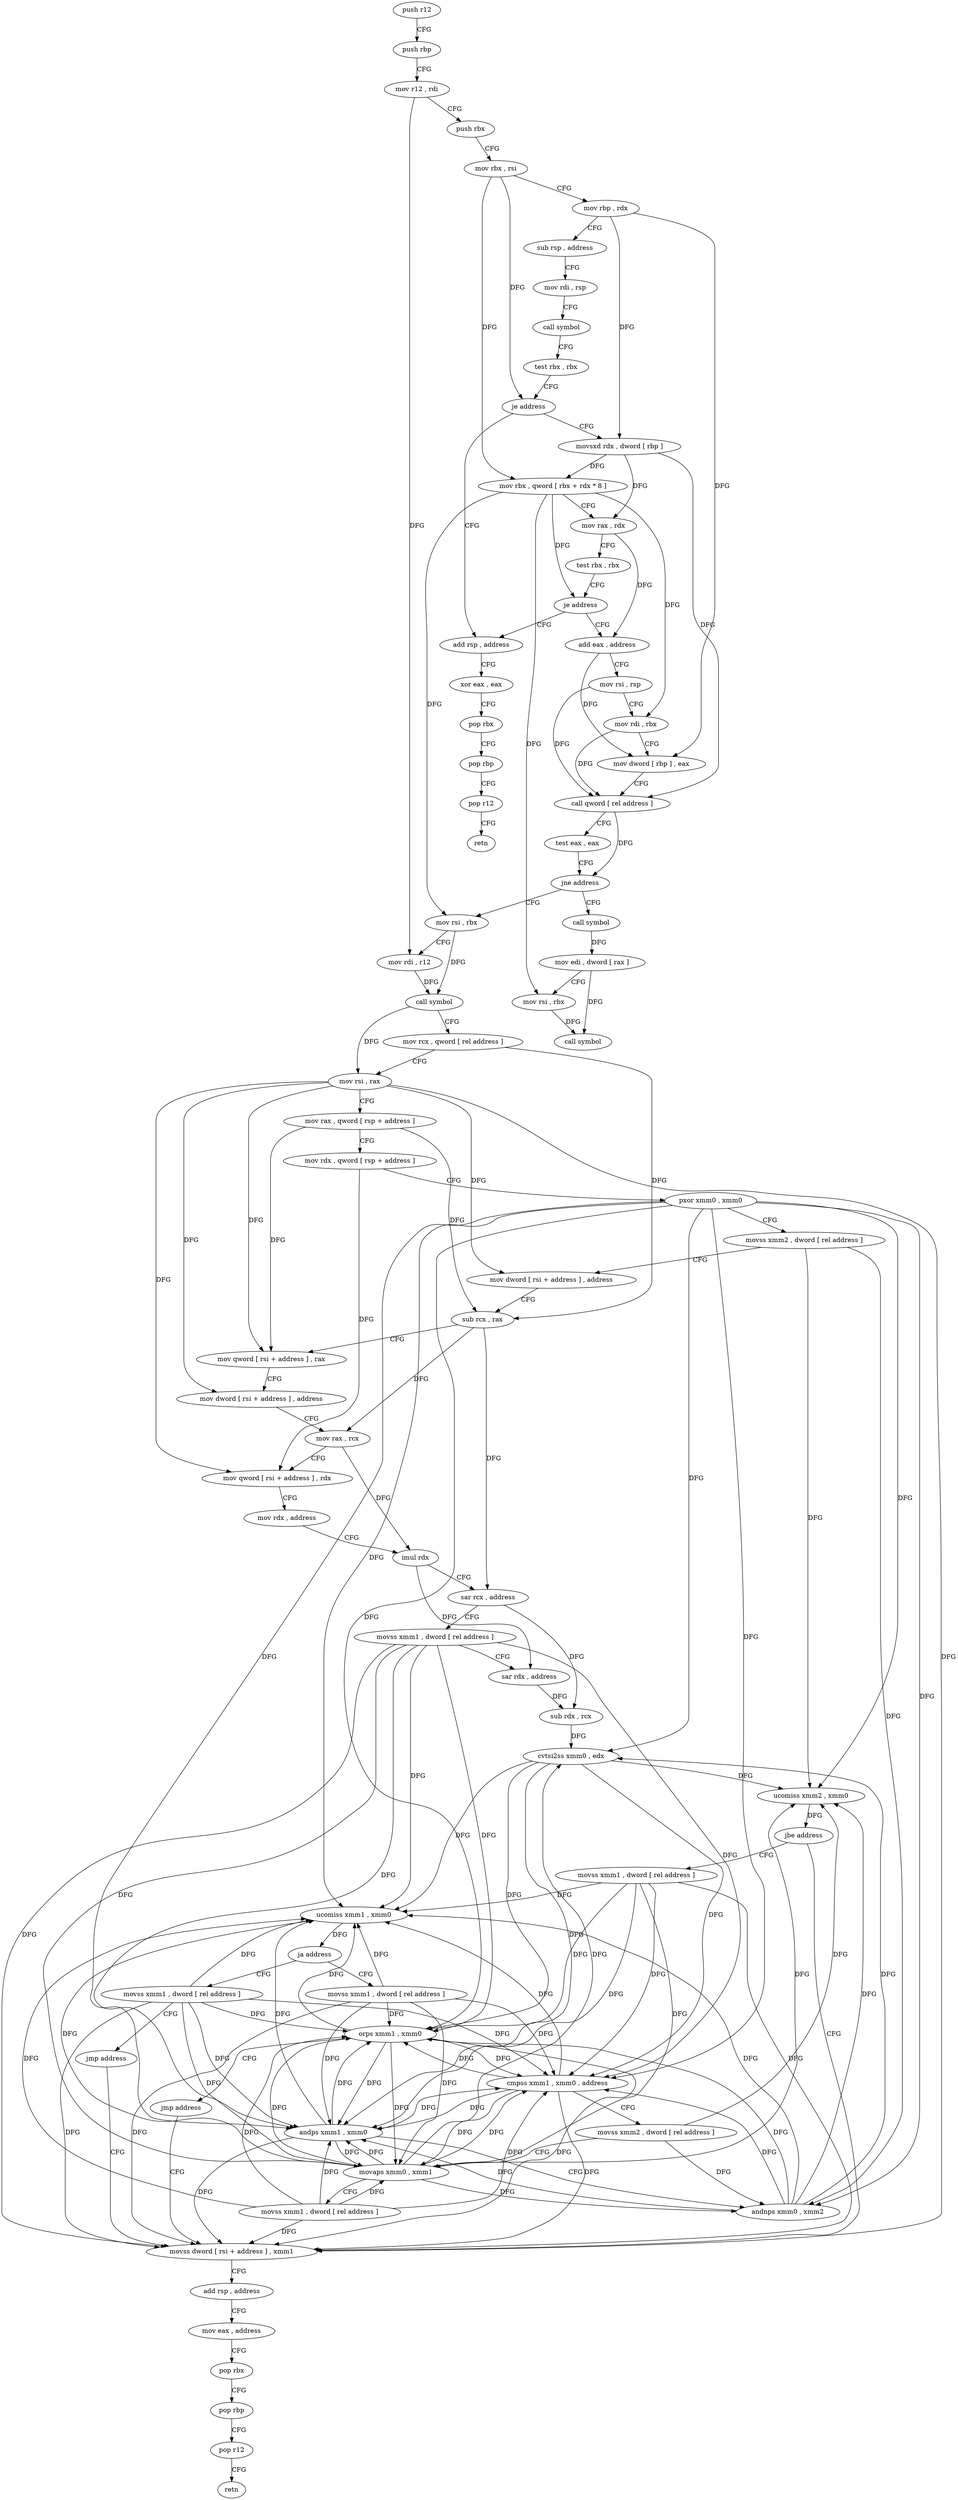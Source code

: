 digraph "func" {
"4269920" [label = "push r12" ]
"4269922" [label = "push rbp" ]
"4269923" [label = "mov r12 , rdi" ]
"4269926" [label = "push rbx" ]
"4269927" [label = "mov rbx , rsi" ]
"4269930" [label = "mov rbp , rdx" ]
"4269933" [label = "sub rsp , address" ]
"4269940" [label = "mov rdi , rsp" ]
"4269943" [label = "call symbol" ]
"4269948" [label = "test rbx , rbx" ]
"4269951" [label = "je address" ]
"4270144" [label = "add rsp , address" ]
"4269957" [label = "movsxd rdx , dword [ rbp ]" ]
"4270151" [label = "xor eax , eax" ]
"4270153" [label = "pop rbx" ]
"4270154" [label = "pop rbp" ]
"4270155" [label = "pop r12" ]
"4270157" [label = "retn" ]
"4269961" [label = "mov rbx , qword [ rbx + rdx * 8 ]" ]
"4269965" [label = "mov rax , rdx" ]
"4269968" [label = "test rbx , rbx" ]
"4269971" [label = "je address" ]
"4269977" [label = "add eax , address" ]
"4269980" [label = "mov rsi , rsp" ]
"4269983" [label = "mov rdi , rbx" ]
"4269986" [label = "mov dword [ rbp ] , eax" ]
"4269989" [label = "call qword [ rel address ]" ]
"4269995" [label = "test eax , eax" ]
"4269997" [label = "jne address" ]
"4270234" [label = "call symbol" ]
"4270003" [label = "mov rsi , rbx" ]
"4270239" [label = "mov edi , dword [ rax ]" ]
"4270241" [label = "mov rsi , rbx" ]
"4270244" [label = "call symbol" ]
"4270006" [label = "mov rdi , r12" ]
"4270009" [label = "call symbol" ]
"4270014" [label = "mov rcx , qword [ rel address ]" ]
"4270021" [label = "mov rsi , rax" ]
"4270024" [label = "mov rax , qword [ rsp + address ]" ]
"4270029" [label = "mov rdx , qword [ rsp + address ]" ]
"4270034" [label = "pxor xmm0 , xmm0" ]
"4270038" [label = "movss xmm2 , dword [ rel address ]" ]
"4270046" [label = "mov dword [ rsi + address ] , address" ]
"4270053" [label = "sub rcx , rax" ]
"4270056" [label = "mov qword [ rsi + address ] , rax" ]
"4270060" [label = "mov dword [ rsi + address ] , address" ]
"4270067" [label = "mov rax , rcx" ]
"4270070" [label = "mov qword [ rsi + address ] , rdx" ]
"4270074" [label = "mov rdx , address" ]
"4270084" [label = "imul rdx" ]
"4270087" [label = "sar rcx , address" ]
"4270091" [label = "movss xmm1 , dword [ rel address ]" ]
"4270099" [label = "sar rdx , address" ]
"4270103" [label = "sub rdx , rcx" ]
"4270106" [label = "cvtsi2ss xmm0 , edx" ]
"4270110" [label = "ucomiss xmm2 , xmm0" ]
"4270113" [label = "jbe address" ]
"4270160" [label = "movss xmm1 , dword [ rel address ]" ]
"4270115" [label = "movss dword [ rsi + address ] , xmm1" ]
"4270168" [label = "ucomiss xmm1 , xmm0" ]
"4270171" [label = "ja address" ]
"4270224" [label = "movss xmm1 , dword [ rel address ]" ]
"4270173" [label = "movss xmm1 , dword [ rel address ]" ]
"4270120" [label = "add rsp , address" ]
"4270127" [label = "mov eax , address" ]
"4270132" [label = "pop rbx" ]
"4270133" [label = "pop rbp" ]
"4270134" [label = "pop r12" ]
"4270136" [label = "retn" ]
"4270232" [label = "jmp address" ]
"4270181" [label = "cmpss xmm1 , xmm0 , address" ]
"4270186" [label = "movss xmm2 , dword [ rel address ]" ]
"4270194" [label = "movaps xmm0 , xmm1" ]
"4270197" [label = "movss xmm1 , dword [ rel address ]" ]
"4270205" [label = "andps xmm1 , xmm0" ]
"4270208" [label = "andnps xmm0 , xmm2" ]
"4270211" [label = "orps xmm1 , xmm0" ]
"4270214" [label = "jmp address" ]
"4269920" -> "4269922" [ label = "CFG" ]
"4269922" -> "4269923" [ label = "CFG" ]
"4269923" -> "4269926" [ label = "CFG" ]
"4269923" -> "4270006" [ label = "DFG" ]
"4269926" -> "4269927" [ label = "CFG" ]
"4269927" -> "4269930" [ label = "CFG" ]
"4269927" -> "4269951" [ label = "DFG" ]
"4269927" -> "4269961" [ label = "DFG" ]
"4269930" -> "4269933" [ label = "CFG" ]
"4269930" -> "4269957" [ label = "DFG" ]
"4269930" -> "4269986" [ label = "DFG" ]
"4269933" -> "4269940" [ label = "CFG" ]
"4269940" -> "4269943" [ label = "CFG" ]
"4269943" -> "4269948" [ label = "CFG" ]
"4269948" -> "4269951" [ label = "CFG" ]
"4269951" -> "4270144" [ label = "CFG" ]
"4269951" -> "4269957" [ label = "CFG" ]
"4270144" -> "4270151" [ label = "CFG" ]
"4269957" -> "4269961" [ label = "DFG" ]
"4269957" -> "4269965" [ label = "DFG" ]
"4269957" -> "4269989" [ label = "DFG" ]
"4270151" -> "4270153" [ label = "CFG" ]
"4270153" -> "4270154" [ label = "CFG" ]
"4270154" -> "4270155" [ label = "CFG" ]
"4270155" -> "4270157" [ label = "CFG" ]
"4269961" -> "4269965" [ label = "CFG" ]
"4269961" -> "4269971" [ label = "DFG" ]
"4269961" -> "4269983" [ label = "DFG" ]
"4269961" -> "4270241" [ label = "DFG" ]
"4269961" -> "4270003" [ label = "DFG" ]
"4269965" -> "4269968" [ label = "CFG" ]
"4269965" -> "4269977" [ label = "DFG" ]
"4269968" -> "4269971" [ label = "CFG" ]
"4269971" -> "4270144" [ label = "CFG" ]
"4269971" -> "4269977" [ label = "CFG" ]
"4269977" -> "4269980" [ label = "CFG" ]
"4269977" -> "4269986" [ label = "DFG" ]
"4269980" -> "4269983" [ label = "CFG" ]
"4269980" -> "4269989" [ label = "DFG" ]
"4269983" -> "4269986" [ label = "CFG" ]
"4269983" -> "4269989" [ label = "DFG" ]
"4269986" -> "4269989" [ label = "CFG" ]
"4269989" -> "4269995" [ label = "CFG" ]
"4269989" -> "4269997" [ label = "DFG" ]
"4269995" -> "4269997" [ label = "CFG" ]
"4269997" -> "4270234" [ label = "CFG" ]
"4269997" -> "4270003" [ label = "CFG" ]
"4270234" -> "4270239" [ label = "DFG" ]
"4270003" -> "4270006" [ label = "CFG" ]
"4270003" -> "4270009" [ label = "DFG" ]
"4270239" -> "4270241" [ label = "CFG" ]
"4270239" -> "4270244" [ label = "DFG" ]
"4270241" -> "4270244" [ label = "DFG" ]
"4270006" -> "4270009" [ label = "DFG" ]
"4270009" -> "4270014" [ label = "CFG" ]
"4270009" -> "4270021" [ label = "DFG" ]
"4270014" -> "4270021" [ label = "CFG" ]
"4270014" -> "4270053" [ label = "DFG" ]
"4270021" -> "4270024" [ label = "CFG" ]
"4270021" -> "4270046" [ label = "DFG" ]
"4270021" -> "4270056" [ label = "DFG" ]
"4270021" -> "4270060" [ label = "DFG" ]
"4270021" -> "4270070" [ label = "DFG" ]
"4270021" -> "4270115" [ label = "DFG" ]
"4270024" -> "4270029" [ label = "CFG" ]
"4270024" -> "4270053" [ label = "DFG" ]
"4270024" -> "4270056" [ label = "DFG" ]
"4270029" -> "4270034" [ label = "CFG" ]
"4270029" -> "4270070" [ label = "DFG" ]
"4270034" -> "4270038" [ label = "CFG" ]
"4270034" -> "4270106" [ label = "DFG" ]
"4270034" -> "4270110" [ label = "DFG" ]
"4270034" -> "4270168" [ label = "DFG" ]
"4270034" -> "4270181" [ label = "DFG" ]
"4270034" -> "4270205" [ label = "DFG" ]
"4270034" -> "4270208" [ label = "DFG" ]
"4270034" -> "4270211" [ label = "DFG" ]
"4270038" -> "4270046" [ label = "CFG" ]
"4270038" -> "4270110" [ label = "DFG" ]
"4270038" -> "4270208" [ label = "DFG" ]
"4270046" -> "4270053" [ label = "CFG" ]
"4270053" -> "4270056" [ label = "CFG" ]
"4270053" -> "4270067" [ label = "DFG" ]
"4270053" -> "4270087" [ label = "DFG" ]
"4270056" -> "4270060" [ label = "CFG" ]
"4270060" -> "4270067" [ label = "CFG" ]
"4270067" -> "4270070" [ label = "CFG" ]
"4270067" -> "4270084" [ label = "DFG" ]
"4270070" -> "4270074" [ label = "CFG" ]
"4270074" -> "4270084" [ label = "CFG" ]
"4270084" -> "4270087" [ label = "CFG" ]
"4270084" -> "4270099" [ label = "DFG" ]
"4270087" -> "4270091" [ label = "CFG" ]
"4270087" -> "4270103" [ label = "DFG" ]
"4270091" -> "4270099" [ label = "CFG" ]
"4270091" -> "4270168" [ label = "DFG" ]
"4270091" -> "4270115" [ label = "DFG" ]
"4270091" -> "4270181" [ label = "DFG" ]
"4270091" -> "4270194" [ label = "DFG" ]
"4270091" -> "4270205" [ label = "DFG" ]
"4270091" -> "4270211" [ label = "DFG" ]
"4270099" -> "4270103" [ label = "DFG" ]
"4270103" -> "4270106" [ label = "DFG" ]
"4270106" -> "4270110" [ label = "DFG" ]
"4270106" -> "4270168" [ label = "DFG" ]
"4270106" -> "4270181" [ label = "DFG" ]
"4270106" -> "4270205" [ label = "DFG" ]
"4270106" -> "4270211" [ label = "DFG" ]
"4270110" -> "4270113" [ label = "DFG" ]
"4270113" -> "4270160" [ label = "CFG" ]
"4270113" -> "4270115" [ label = "CFG" ]
"4270160" -> "4270168" [ label = "DFG" ]
"4270160" -> "4270115" [ label = "DFG" ]
"4270160" -> "4270181" [ label = "DFG" ]
"4270160" -> "4270194" [ label = "DFG" ]
"4270160" -> "4270205" [ label = "DFG" ]
"4270160" -> "4270211" [ label = "DFG" ]
"4270115" -> "4270120" [ label = "CFG" ]
"4270168" -> "4270171" [ label = "DFG" ]
"4270171" -> "4270224" [ label = "CFG" ]
"4270171" -> "4270173" [ label = "CFG" ]
"4270224" -> "4270232" [ label = "CFG" ]
"4270224" -> "4270115" [ label = "DFG" ]
"4270224" -> "4270168" [ label = "DFG" ]
"4270224" -> "4270181" [ label = "DFG" ]
"4270224" -> "4270194" [ label = "DFG" ]
"4270224" -> "4270205" [ label = "DFG" ]
"4270224" -> "4270211" [ label = "DFG" ]
"4270173" -> "4270181" [ label = "DFG" ]
"4270173" -> "4270115" [ label = "DFG" ]
"4270173" -> "4270168" [ label = "DFG" ]
"4270173" -> "4270194" [ label = "DFG" ]
"4270173" -> "4270205" [ label = "DFG" ]
"4270173" -> "4270211" [ label = "DFG" ]
"4270120" -> "4270127" [ label = "CFG" ]
"4270127" -> "4270132" [ label = "CFG" ]
"4270132" -> "4270133" [ label = "CFG" ]
"4270133" -> "4270134" [ label = "CFG" ]
"4270134" -> "4270136" [ label = "CFG" ]
"4270232" -> "4270115" [ label = "CFG" ]
"4270181" -> "4270186" [ label = "CFG" ]
"4270181" -> "4270115" [ label = "DFG" ]
"4270181" -> "4270168" [ label = "DFG" ]
"4270181" -> "4270194" [ label = "DFG" ]
"4270181" -> "4270205" [ label = "DFG" ]
"4270181" -> "4270211" [ label = "DFG" ]
"4270186" -> "4270194" [ label = "CFG" ]
"4270186" -> "4270110" [ label = "DFG" ]
"4270186" -> "4270208" [ label = "DFG" ]
"4270194" -> "4270197" [ label = "CFG" ]
"4270194" -> "4270110" [ label = "DFG" ]
"4270194" -> "4270168" [ label = "DFG" ]
"4270194" -> "4270181" [ label = "DFG" ]
"4270194" -> "4270106" [ label = "DFG" ]
"4270194" -> "4270205" [ label = "DFG" ]
"4270194" -> "4270208" [ label = "DFG" ]
"4270194" -> "4270211" [ label = "DFG" ]
"4270197" -> "4270205" [ label = "DFG" ]
"4270197" -> "4270115" [ label = "DFG" ]
"4270197" -> "4270194" [ label = "DFG" ]
"4270197" -> "4270168" [ label = "DFG" ]
"4270197" -> "4270181" [ label = "DFG" ]
"4270197" -> "4270211" [ label = "DFG" ]
"4270205" -> "4270208" [ label = "CFG" ]
"4270205" -> "4270115" [ label = "DFG" ]
"4270205" -> "4270194" [ label = "DFG" ]
"4270205" -> "4270168" [ label = "DFG" ]
"4270205" -> "4270181" [ label = "DFG" ]
"4270205" -> "4270211" [ label = "DFG" ]
"4270208" -> "4270211" [ label = "DFG" ]
"4270208" -> "4270110" [ label = "DFG" ]
"4270208" -> "4270168" [ label = "DFG" ]
"4270208" -> "4270181" [ label = "DFG" ]
"4270208" -> "4270205" [ label = "DFG" ]
"4270208" -> "4270106" [ label = "DFG" ]
"4270211" -> "4270214" [ label = "CFG" ]
"4270211" -> "4270115" [ label = "DFG" ]
"4270211" -> "4270194" [ label = "DFG" ]
"4270211" -> "4270168" [ label = "DFG" ]
"4270211" -> "4270181" [ label = "DFG" ]
"4270211" -> "4270205" [ label = "DFG" ]
"4270214" -> "4270115" [ label = "CFG" ]
}
